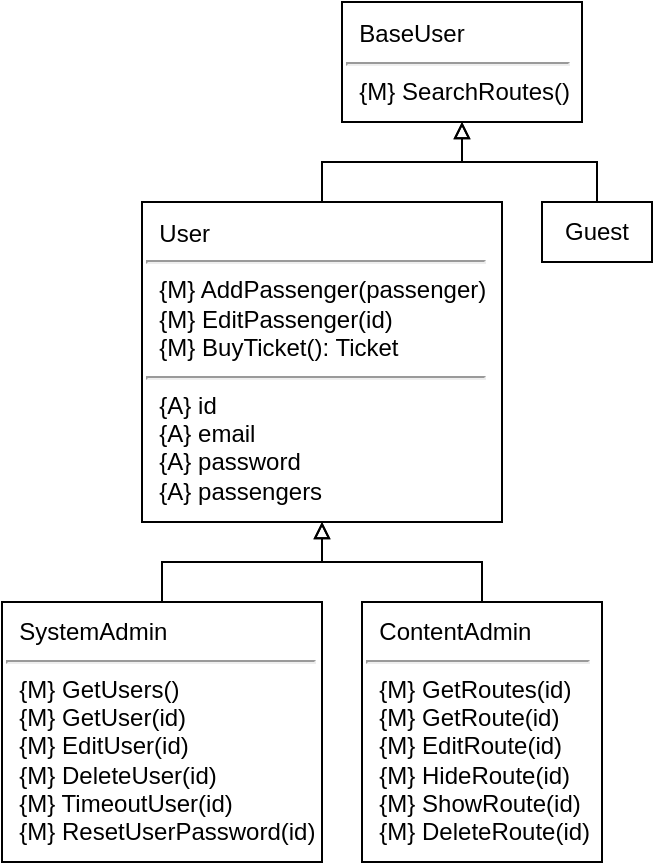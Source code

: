 <mxfile version="24.7.8">
  <diagram name="Page-1" id="P5wW9S1lYLrC5-m_l4sB">
    <mxGraphModel dx="778" dy="466" grid="1" gridSize="10" guides="1" tooltips="1" connect="1" arrows="1" fold="1" page="1" pageScale="1" pageWidth="850" pageHeight="1100" math="0" shadow="0">
      <root>
        <mxCell id="0" />
        <mxCell id="1" parent="0" />
        <mxCell id="fXu2MHMI5ME_DaFn9Qup-1" style="rounded=0;orthogonalLoop=1;jettySize=auto;html=1;exitX=0.5;exitY=0;exitDx=0;exitDy=0;entryX=0.5;entryY=1;entryDx=0;entryDy=0;endArrow=block;endFill=0;edgeStyle=orthogonalEdgeStyle;" edge="1" parent="1" source="uo-nHqBHm8gi3DnNTOrJ-7" target="uo-nHqBHm8gi3DnNTOrJ-14">
          <mxGeometry relative="1" as="geometry" />
        </mxCell>
        <mxCell id="uo-nHqBHm8gi3DnNTOrJ-7" value="&lt;div style=&quot;&quot;&gt;&amp;nbsp; User&lt;/div&gt;&lt;div style=&quot;&quot;&gt;&lt;hr&gt;&lt;/div&gt;&lt;div style=&quot;&quot;&gt;&amp;nbsp; {M} AddPassenger(passenger)&lt;/div&gt;&lt;div style=&quot;&quot;&gt;&lt;span style=&quot;background-color: initial;&quot;&gt;&amp;nbsp; {M} EditPassenger(id)&lt;/span&gt;&lt;/div&gt;&lt;div style=&quot;&quot;&gt;&amp;nbsp; {M} BuyTicket(): Ticket&lt;/div&gt;&lt;div style=&quot;&quot;&gt;&lt;hr&gt;&lt;/div&gt;&lt;div style=&quot;&quot;&gt;&lt;div&gt;&amp;nbsp; {A} id&lt;/div&gt;&lt;div&gt;&amp;nbsp; {A} email&lt;/div&gt;&lt;div&gt;&amp;nbsp; {A} password&lt;/div&gt;&lt;div&gt;&amp;nbsp; {A} passengers&lt;/div&gt;&lt;/div&gt;" style="rounded=0;whiteSpace=wrap;html=1;align=left;" parent="1" vertex="1">
          <mxGeometry x="300" y="200" width="180" height="160" as="geometry" />
        </mxCell>
        <mxCell id="fXu2MHMI5ME_DaFn9Qup-3" style="edgeStyle=orthogonalEdgeStyle;rounded=0;orthogonalLoop=1;jettySize=auto;html=1;exitX=0.5;exitY=0;exitDx=0;exitDy=0;entryX=0.5;entryY=1;entryDx=0;entryDy=0;endArrow=block;endFill=0;" edge="1" parent="1" source="uo-nHqBHm8gi3DnNTOrJ-9" target="uo-nHqBHm8gi3DnNTOrJ-7">
          <mxGeometry relative="1" as="geometry" />
        </mxCell>
        <mxCell id="uo-nHqBHm8gi3DnNTOrJ-9" value="&lt;div style=&quot;&quot;&gt;&lt;div&gt;&amp;nbsp; SystemAdmin&lt;/div&gt;&lt;div&gt;&lt;hr&gt;&lt;/div&gt;&lt;div&gt;&amp;nbsp; {M} GetUsers()&lt;/div&gt;&lt;div&gt;&amp;nbsp; {M} GetUser(id)&lt;/div&gt;&lt;div&gt;&amp;nbsp; {M} EditUser(id)&lt;/div&gt;&lt;div&gt;&amp;nbsp; {M} DeleteUser(id)&lt;/div&gt;&lt;div&gt;&amp;nbsp; {M} TimeoutUser(id)&lt;/div&gt;&lt;div&gt;&amp;nbsp; {M} ResetUserPassword(id)&lt;/div&gt;&lt;/div&gt;" style="rounded=0;whiteSpace=wrap;html=1;align=left;" parent="1" vertex="1">
          <mxGeometry x="230" y="400" width="160" height="130" as="geometry" />
        </mxCell>
        <mxCell id="fXu2MHMI5ME_DaFn9Qup-5" style="edgeStyle=orthogonalEdgeStyle;rounded=0;orthogonalLoop=1;jettySize=auto;html=1;exitX=0.5;exitY=0;exitDx=0;exitDy=0;entryX=0.5;entryY=1;entryDx=0;entryDy=0;endArrow=block;endFill=0;" edge="1" parent="1" source="uo-nHqBHm8gi3DnNTOrJ-10" target="uo-nHqBHm8gi3DnNTOrJ-7">
          <mxGeometry relative="1" as="geometry" />
        </mxCell>
        <mxCell id="uo-nHqBHm8gi3DnNTOrJ-10" value="&lt;div style=&quot;&quot;&gt;&lt;div&gt;&amp;nbsp; ContentAdmin&lt;/div&gt;&lt;div&gt;&lt;hr&gt;&lt;/div&gt;&lt;div&gt;&amp;nbsp; {M}&amp;nbsp;GetRoutes(id)&lt;/div&gt;&lt;div&gt;&amp;nbsp; {M}&amp;nbsp;GetRoute(id)&lt;/div&gt;&lt;div&gt;&amp;nbsp; {M} EditRoute(id)&lt;/div&gt;&lt;div&gt;&amp;nbsp; {M} HideRoute(id)&lt;/div&gt;&lt;div&gt;&amp;nbsp; {M}&amp;nbsp;ShowRoute(id)&lt;/div&gt;&lt;div&gt;&amp;nbsp; {M}&amp;nbsp;DeleteRoute(id)&lt;/div&gt;&lt;/div&gt;" style="rounded=0;whiteSpace=wrap;html=1;align=left;" parent="1" vertex="1">
          <mxGeometry x="410" y="400" width="120" height="130" as="geometry" />
        </mxCell>
        <mxCell id="fXu2MHMI5ME_DaFn9Qup-2" style="edgeStyle=orthogonalEdgeStyle;rounded=0;orthogonalLoop=1;jettySize=auto;html=1;exitX=0.5;exitY=0;exitDx=0;exitDy=0;entryX=0.5;entryY=1;entryDx=0;entryDy=0;endArrow=block;endFill=0;" edge="1" parent="1" source="uo-nHqBHm8gi3DnNTOrJ-11" target="uo-nHqBHm8gi3DnNTOrJ-14">
          <mxGeometry relative="1" as="geometry" />
        </mxCell>
        <mxCell id="uo-nHqBHm8gi3DnNTOrJ-11" value="Guest" style="rounded=0;whiteSpace=wrap;html=1;" parent="1" vertex="1">
          <mxGeometry x="500" y="200" width="55" height="30" as="geometry" />
        </mxCell>
        <mxCell id="uo-nHqBHm8gi3DnNTOrJ-14" value="&lt;div style=&quot;&quot;&gt;&lt;div&gt;&amp;nbsp; BaseUser&lt;/div&gt;&lt;div&gt;&lt;hr&gt;&lt;/div&gt;&lt;div&gt;&amp;nbsp; {M}&amp;nbsp;SearchRoutes()&lt;/div&gt;&lt;/div&gt;" style="rounded=0;whiteSpace=wrap;html=1;align=left;" parent="1" vertex="1">
          <mxGeometry x="400" y="100" width="120" height="60" as="geometry" />
        </mxCell>
      </root>
    </mxGraphModel>
  </diagram>
</mxfile>
